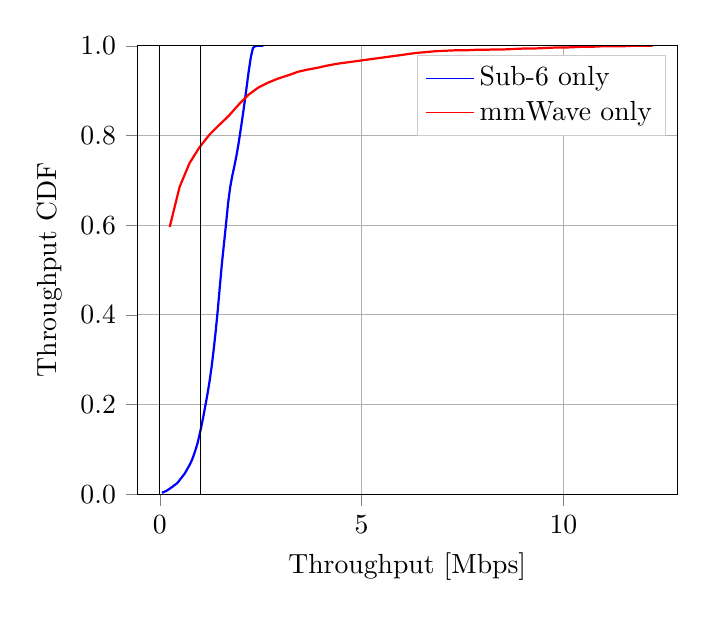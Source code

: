% This file was created by matplotlib2tikz v0.6.18.
\begin{tikzpicture}

\begin{axis}[
legend cell align={left},
legend entries={{Sub-6 only},{mmWave only}},
legend style={draw=white!80.0!black},
tick align=outside,
tick pos=left,
x grid style={white!69.02!black},
xlabel={Throughput [Mbps]},
xmajorgrids,
xmin=-0.556, xmax=12.818,
xtick={-5,0,5,10,15},
xticklabels={$-5$,$0$,$5$,$10$,$15$},
y grid style={white!69.02!black},
ylabel={Throughput CDF},
ymajorgrids,
ymin=0, ymax=1,
ytick={0,0.2,0.4,0.6,0.8,1},
yticklabels={$0.0$,$0.2$,$0.4$,$0.6$,$0.8$,$1.0$}
]
\addlegendimage{no markers, blue}
\addlegendimage{no markers, red}
\addplot [thick, blue]
table [row sep=\\]{%
0.052	0.003 \\
0.103	0.005 \\
0.155	0.007 \\
0.206	0.01 \\
0.257	0.013 \\
0.308	0.016 \\
0.359	0.02 \\
0.411	0.023 \\
0.462	0.028 \\
0.513	0.034 \\
0.564	0.04 \\
0.616	0.046 \\
0.667	0.054 \\
0.718	0.062 \\
0.769	0.071 \\
0.821	0.082 \\
0.872	0.096 \\
0.923	0.11 \\
0.974	0.129 \\
1.026	0.15 \\
1.077	0.173 \\
1.128	0.198 \\
1.179	0.223 \\
1.23	0.251 \\
1.282	0.284 \\
1.333	0.322 \\
1.384	0.364 \\
1.435	0.411 \\
1.487	0.464 \\
1.538	0.515 \\
1.589	0.559 \\
1.64	0.603 \\
1.692	0.65 \\
1.743	0.685 \\
1.794	0.71 \\
1.845	0.731 \\
1.896	0.754 \\
1.948	0.781 \\
1.999	0.811 \\
2.05	0.842 \\
2.101	0.875 \\
2.153	0.91 \\
2.204	0.945 \\
2.255	0.975 \\
2.306	0.995 \\
2.358	0.999 \\
2.409	1.0 \\
2.46	1.0 \\
2.511	1.0 \\
2.562	1 \\
};
\addplot [thick, red]
table [row sep=\\]{%
0.244	0.596 \\
0.488	0.685 \\
0.733	0.738 \\
0.977	0.773 \\
1.221	0.801 \\
1.465	0.823 \\
1.709	0.844 \\
1.954	0.869 \\
2.198	0.891 \\
2.442	0.907 \\
2.686	0.918 \\
2.93	0.927 \\
3.175	0.934 \\
3.419	0.942 \\
3.663	0.947 \\
3.907	0.951 \\
4.151	0.956 \\
4.396	0.96 \\
4.64	0.963 \\
4.884	0.966 \\
5.128	0.969 \\
5.372	0.972 \\
5.617	0.975 \\
5.861	0.978 \\
6.105	0.981 \\
6.349	0.984 \\
6.593	0.986 \\
6.837	0.988 \\
7.082	0.989 \\
7.326	0.99 \\
7.57	0.99 \\
7.814	0.991 \\
8.058	0.991 \\
8.303	0.992 \\
8.547	0.992 \\
8.791	0.993 \\
9.035	0.994 \\
9.279	0.994 \\
9.524	0.995 \\
9.768	0.996 \\
10.012	0.996 \\
10.256	0.997 \\
10.5	0.998 \\
10.745	0.998 \\
10.989	0.999 \\
11.233	0.999 \\
11.477	0.999 \\
11.721	1.0 \\
11.966	1.0 \\
12.21	1 \\
};
\path [draw=black, fill opacity=0] (axis cs:0,0)
--(axis cs:0,1);

\path [draw=black, fill opacity=0] (axis cs:1,0)
--(axis cs:1,1);

\path [draw=black, fill opacity=0] (axis cs:-0.556,0)
--(axis cs:12.818,0);

\path [draw=black, fill opacity=0] (axis cs:-0.556,1)
--(axis cs:12.818,1);

\end{axis}

\end{tikzpicture}